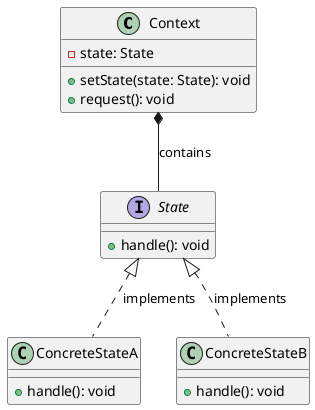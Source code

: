 @startuml StatePatternClassDiagram

' Context class
class Context {
  -state: State
  +setState(state: State): void
  +request(): void
}

' State interface
interface State {
  +handle(): void
}

' Concrete State classes
class ConcreteStateA {
  +handle(): void
}

class ConcreteStateB {
  +handle(): void
}

' Relationships
Context *-- State : contains
State <|.. ConcreteStateA : implements
State <|.. ConcreteStateB : implements

@enduml
